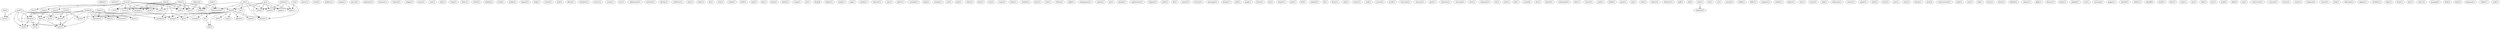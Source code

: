 digraph G {
  debbie [ label="debbie(1)" ];
  psycho [ label="psycho(1)" ];
  scott [ label="scott(1)" ];
  bure [ label="bure(1)" ];
  game [ label="game(3)" ];
  hp [ label="hp(3)" ];
  semi [ label="semi(1)" ];
  idacom [ label="idacom(3)" ];
  com [ label="com(2)" ];
  lisa [ label="lisa(1)" ];
  power [ label="power(1)" ];
  email [ label="email(1)" ];
  force [ label="force(2)" ];
  trevor [ label="trevor(1)" ];
  team [ label="team(9)" ];
  butt [ label="butt(1)" ];
  rock [ label="rock(1)" ];
  triumph [ label="triumph(1)" ];
  em [ label="em(1)" ];
  kane [ label="kane(1)" ];
  beam [ label="beam(1)" ];
  sock [ label="sock(1)" ];
  ends [ label="ends(1)" ];
  ems [ label="ems(1)" ];
  gax [ label="gax(1)" ];
  goddess [ label="goddess(1)" ];
  rebels [ label="rebels(1)" ];
  fermentation [ label="fermentation(1)" ];
  buffalo [ label="buffalo(1)" ];
  equipe [ label="equipe(1)" ];
  person [ label="person(1)" ];
  operation [ label="operation(1)" ];
  fun [ label="fun(2)" ];
  trust [ label="trust(1)" ];
  hammer [ label="hammer(1)" ];
  telecom [ label="telecom(1)" ];
  sluggo [ label="sluggo(1)" ];
  rob [ label="rob(1)" ];
  les [ label="les(1)" ];
  picks [ label="picks(1)" ];
  smithw [ label="smithw(1)" ];
  jerk [ label="jerk(1)" ];
  knee [ label="knee(1)" ];
  anson [ label="anson(1)" ];
  case [ label="case(1)" ];
  play [ label="play(1)" ];
  chaps [ label="chaps(1)" ];
  leafs [ label="leafs(1)" ];
  bears [ label="bears(1)" ];
  attack [ label="attack(1)" ];
  doodah [ label="doodah(1)" ];
  frack [ label="frack(1)" ];
  sludge [ label="sludge(1)" ];
  legzryx [ label="legzryx(1)" ];
  help [ label="help(1)" ];
  mundo [ label="mundo(1)" ];
  land [ label="land(1)" ];
  bloom [ label="bloom(1)" ];
  homeboy [ label="homeboy(1)" ];
  cluster [ label="cluster(1)" ];
  county [ label="county(1)" ];
  ross [ label="ross(1)" ];
  department [ label="department(1)" ];
  machine [ label="machine(1)" ];
  destiny [ label="destiny(1)" ];
  mulberry [ label="mulberry(1)" ];
  repo [ label="repo(1)" ];
  skate [ label="skate(1)" ];
  du [ label="du(1)" ];
  pool [ label="pool(3)" ];
  evan [ label="evan(1)" ];
  go [ label="go(3)" ];
  gagit [ label="gagit(1)" ];
  makes [ label="makes(1)" ];
  draft [ label="draft(1)" ];
  mail [ label="mail(1)" ];
  bay [ label="bay(1)" ];
  dave [ label="dave(2)" ];
  monday [ label="monday(1)" ];
  money [ label="money(1)" ];
  suds [ label="suds(1)" ];
  please [ label="please(1)" ];
  name [ label="name(1)" ];
  resend [ label="resend(1)" ];
  ll [ label="ll(1)" ];
  list [ label="list(1)" ];
  see [ label="see(1)" ];
  dean [ label="dean(1)" ];
  skriko [ label="skriko(1)" ];
  campi [ label="campi(1)" ];
  hockey [ label="hockey(3)" ];
  garryola [ label="garryola(1)" ];
  roney [ label="roney(1)" ];
  chris [ label="chris(1)" ];
  promise [ label="promise(1)" ];
  mr [ label="mr(1)" ];
  bowles [ label="bowles(1)" ];
  doug [ label="doug(2)" ];
  leblanc [ label="leblanc(1)" ];
  kings [ label="kings(1)" ];
  maple [ label="maple(1)" ];
  gag [ label="gag(1)" ];
  sunday [ label="sunday(1)" ];
  bearcats [ label="bearcats(1)" ];
  man [ label="man(1)" ];
  galore [ label="galore(1)" ];
  canadian [ label="canadian(1)" ];
  lamp [ label="lamp(1)" ];
  stanley [ label="stanley(1)" ];
  lau [ label="lau(1)" ];
  jane [ label="jane(1)" ];
  select [ label="select(1)" ];
  bury [ label="bury(1)" ];
  arm [ label="arm(1)" ];
  coupe [ label="coupe(1)" ];
  reksa [ label="reksa(1)" ];
  houdini [ label="houdini(1)" ];
  jerry [ label="jerry(1)" ];
  timo [ label="timo(1)" ];
  ottawa [ label="ottawa(1)" ];
  night [ label="night(1)" ];
  kemppainen [ label="kemppainen(1)" ];
  sparky [ label="sparky(1)" ];
  joe [ label="joe(1)" ];
  george [ label="george(1)" ];
  goobmeister [ label="goobmeister(1)" ];
  leaguen [ label="leaguen(1)" ];
  ext [ label="ext(1)" ];
  salmi [ label="salmi(1)" ];
  jfz [ label="jfz(1)" ];
  carmel [ label="carmel(1)" ];
  recover [ label="recover(1)" ];
  paranjape [ label="paranjape(1)" ];
  burger [ label="burger(1)" ];
  gail [ label="gail(1)" ];
  paige [ label="paige(1)" ];
  boston [ label="boston(1)" ];
  fan [ label="fan(1)" ];
  tequila [ label="tequila(1)" ];
  post [ label="post(1)" ];
  hell [ label="hell(1)" ];
  zealand [ label="zealand(1)" ];
  fa [ label="fa(1)" ];
  bosse [ label="bosse(1)" ];
  club [ label="club(1)" ];
  buster [ label="buster(1)" ];
  mak [ label="mak(1)" ];
  arsenal [ label="arsenal(1)" ];
  proof [ label="proof(1)" ];
  hurricane [ label="hurricane(1)" ];
  research [ label="research(1)" ];
  grant [ label="grant(1)" ];
  louisiana [ label="louisiana(1)" ];
  saturday [ label="saturday(2)" ];
  elvis [ label="elvis(1)" ];
  schmautz [ label="schmautz(1)" ];
  era [ label="era(1)" ];
  lord [ label="lord(1)" ];
  die [ label="die(1)" ];
  usenet [ label="usenet(2)" ];
  lets [ label="lets(1)" ];
  detroit [ label="detroit(1)" ];
  icemachine [ label="icemachine(1)" ];
  beer [ label="beer(1)" ];
  canuck [ label="canuck(1)" ];
  mark [ label="mark(1)" ];
  heikki [ label="heikki(1)" ];
  jason [ label="jason(1)" ];
  jan [ label="jan(1)" ];
  oulu [ label="oulu(1)" ];
  robarts [ label="robarts(1)" ];
  holsteins [ label="holsteins(1)" ];
  golf [ label="golf(1)" ];
  hill [ label="hill(1)" ];
  sent [ label="sent(1)" ];
  weekend [ label="weekend(1)" ];
  van [ label="van(1)" ];
  hiebert [ label="hiebert(2)" ];
  oz [ label="oz(1)" ];
  muscle [ label="muscle(1)" ];
  bobby [ label="bobby(1)" ];
  killer [ label="killer(1)" ];
  tampere [ label="tampere(1)" ];
  muller [ label="muller(1)" ];
  jukurit [ label="jukurit(1)" ];
  lost [ label="lost(1)" ];
  roman [ label="roman(1)" ];
  chip [ label="chip(1)" ];
  afternoon [ label="afternoon(1)" ];
  monica [ label="monica(1)" ];
  zipper [ label="zipper(1)" ];
  head [ label="head(1)" ];
  steve [ label="steve(1)" ];
  jour [ label="jour(1)" ];
  mraz [ label="mraz(1)" ];
  dream [ label="dream(1)" ];
  posn [ label="posn(2)" ];
  inconvenience [ label="inconvenience(1)" ];
  ojala [ label="ojala(1)" ];
  ice [ label="ice(2)" ];
  scott [ label="scott(2)" ];
  wait [ label="wait(1)" ];
  dog [ label="dog(1)" ];
  lance [ label="lance(1)" ];
  lewey [ label="lewey(1)" ];
  hillside [ label="hillside(1)" ];
  calgary [ label="calgary(1)" ];
  lippe [ label="lippe(1)" ];
  kramer [ label="kramer(1)" ];
  heads [ label="heads(1)" ];
  shigella [ label="shigella(1)" ];
  isle [ label="isle(1)" ];
  morning [ label="morning(1)" ];
  pepper [ label="pepper(1)" ];
  oakville [ label="oakville(1)" ];
  milton [ label="milton(1)" ];
  playoff [ label="playoff(2)" ];
  world [ label="world(1)" ];
  blow [ label="blow(1)" ];
  stein [ label="stein(1)" ];
  san [ label="san(1)" ];
  look [ label="look(1)" ];
  test [ label="test(1)" ];
  mind [ label="mind(1)" ];
  loke [ label="loke(2)" ];
  city [ label="city(1)" ];
  controversy [ label="controversy(1)" ];
  creosote [ label="creosote(1)" ];
  turner [ label="turner(1)" ];
  reneb [ label="reneb(1)" ];
  chapman [ label="chapman(2)" ];
  samuel [ label="samuel(1)" ];
  borg [ label="borg(1)" ];
  dehradun [ label="dehradun(1)" ];
  zippety [ label="zippety(1)" ];
  sneddon [ label="sneddon(1)" ];
  tapio [ label="tapio(1)" ];
  brian [ label="brian(1)" ];
  jose [ label="jose(1)" ];
  cherry [ label="cherry(1)" ];
  managed [ label="managed(1)" ];
  kind [ label="kind(1)" ];
  band [ label="band(1)" ];
  bergman [ label="bergman(1)" ];
  walker [ label="walker(1)" ];
  crak [ label="crak(1)" ];
  scott -> bure [ label="1" ];
  scott -> game [ label="1" ];
  scott -> hp [ label="2" ];
  scott -> semi [ label="1" ];
  scott -> idacom [ label="2" ];
  scott -> com [ label="2" ];
  scott -> lisa [ label="1" ];
  force -> trevor [ label="1" ];
  force -> team [ label="1" ];
  force -> butt [ label="1" ];
  force -> rock [ label="1" ];
  force -> triumph [ label="1" ];
  force -> em [ label="1" ];
  force -> kane [ label="1" ];
  force -> beam [ label="1" ];
  force -> sock [ label="1" ];
  force -> ends [ label="1" ];
  force -> ems [ label="1" ];
  force -> gax [ label="1" ];
  rebels -> fermentation [ label="1" ];
  rebels -> trevor [ label="1" ];
  rebels -> rock [ label="1" ];
  rebels -> triumph [ label="1" ];
  rebels -> em [ label="1" ];
  rebels -> kane [ label="1" ];
  rebels -> sock [ label="1" ];
  rebels -> buffalo [ label="1" ];
  rebels -> ems [ label="1" ];
  fun -> trust [ label="1" ];
  rob -> fermentation [ label="1" ];
  rob -> les [ label="1" ];
  rob -> team [ label="1" ];
  rob -> picks [ label="1" ];
  rob -> buffalo [ label="1" ];
  rob -> smithw [ label="1" ];
  rob -> jerk [ label="1" ];
  rob -> knee [ label="1" ];
  leafs -> fermentation [ label="1" ];
  leafs -> buffalo [ label="1" ];
  pool -> game [ label="1" ];
  pool -> hp [ label="1" ];
  pool -> semi [ label="1" ];
  pool -> idacom [ label="1" ];
  pool -> com [ label="1" ];
  pool -> trust [ label="1" ];
  go -> team [ label="1" ];
  go -> gagit [ label="2" ];
  go -> picks [ label="1" ];
  go -> smithw [ label="1" ];
  go -> jerk [ label="1" ];
  go -> knee [ label="1" ];
  dave -> rock [ label="1" ];
  dave -> triumph [ label="1" ];
  dave -> em [ label="1" ];
  dave -> monday [ label="1" ];
  dave -> money [ label="1" ];
  dave -> kane [ label="1" ];
  dave -> sock [ label="1" ];
  dave -> ems [ label="1" ];
  team -> suds [ label="1" ];
  team -> bure [ label="1" ];
  team -> please [ label="2" ];
  team -> name [ label="2" ];
  team -> resend [ label="2" ];
  team -> monday [ label="1" ];
  team -> money [ label="1" ];
  team -> smithw [ label="1" ];
  team -> ll [ label="2" ];
  team -> gax [ label="1" ];
  team -> list [ label="2" ];
  team -> see [ label="2" ];
  hockey -> garryola [ label="1" ];
  hockey -> game [ label="1" ];
  hockey -> monday [ label="1" ];
  hockey -> money [ label="1" ];
  hockey -> hp [ label="1" ];
  hockey -> semi [ label="1" ];
  hockey -> idacom [ label="1" ];
  hockey -> com [ label="1" ];
  hockey -> roney [ label="1" ];
  hockey -> chris [ label="1" ];
  hockey -> promise [ label="1" ];
  bowles -> picks [ label="1" ];
  bowles -> smithw [ label="1" ];
  bowles -> jerk [ label="1" ];
  bowles -> knee [ label="1" ];
  kings -> garryola [ label="1" ];
  kings -> roney [ label="1" ];
  kings -> chris [ label="1" ];
  kings -> promise [ label="1" ];
  game -> semi [ label="2" ];
  hp -> semi [ label="1" ];
  hp -> ext [ label="1" ];
  idacom -> com [ label="2" ];
  idacom -> ext [ label="1" ];
  sent -> weekend [ label="1" ];
  hiebert -> ems [ label="1" ];
  ll -> see [ label="1" ];
  ice -> knee [ label="1" ];
}
